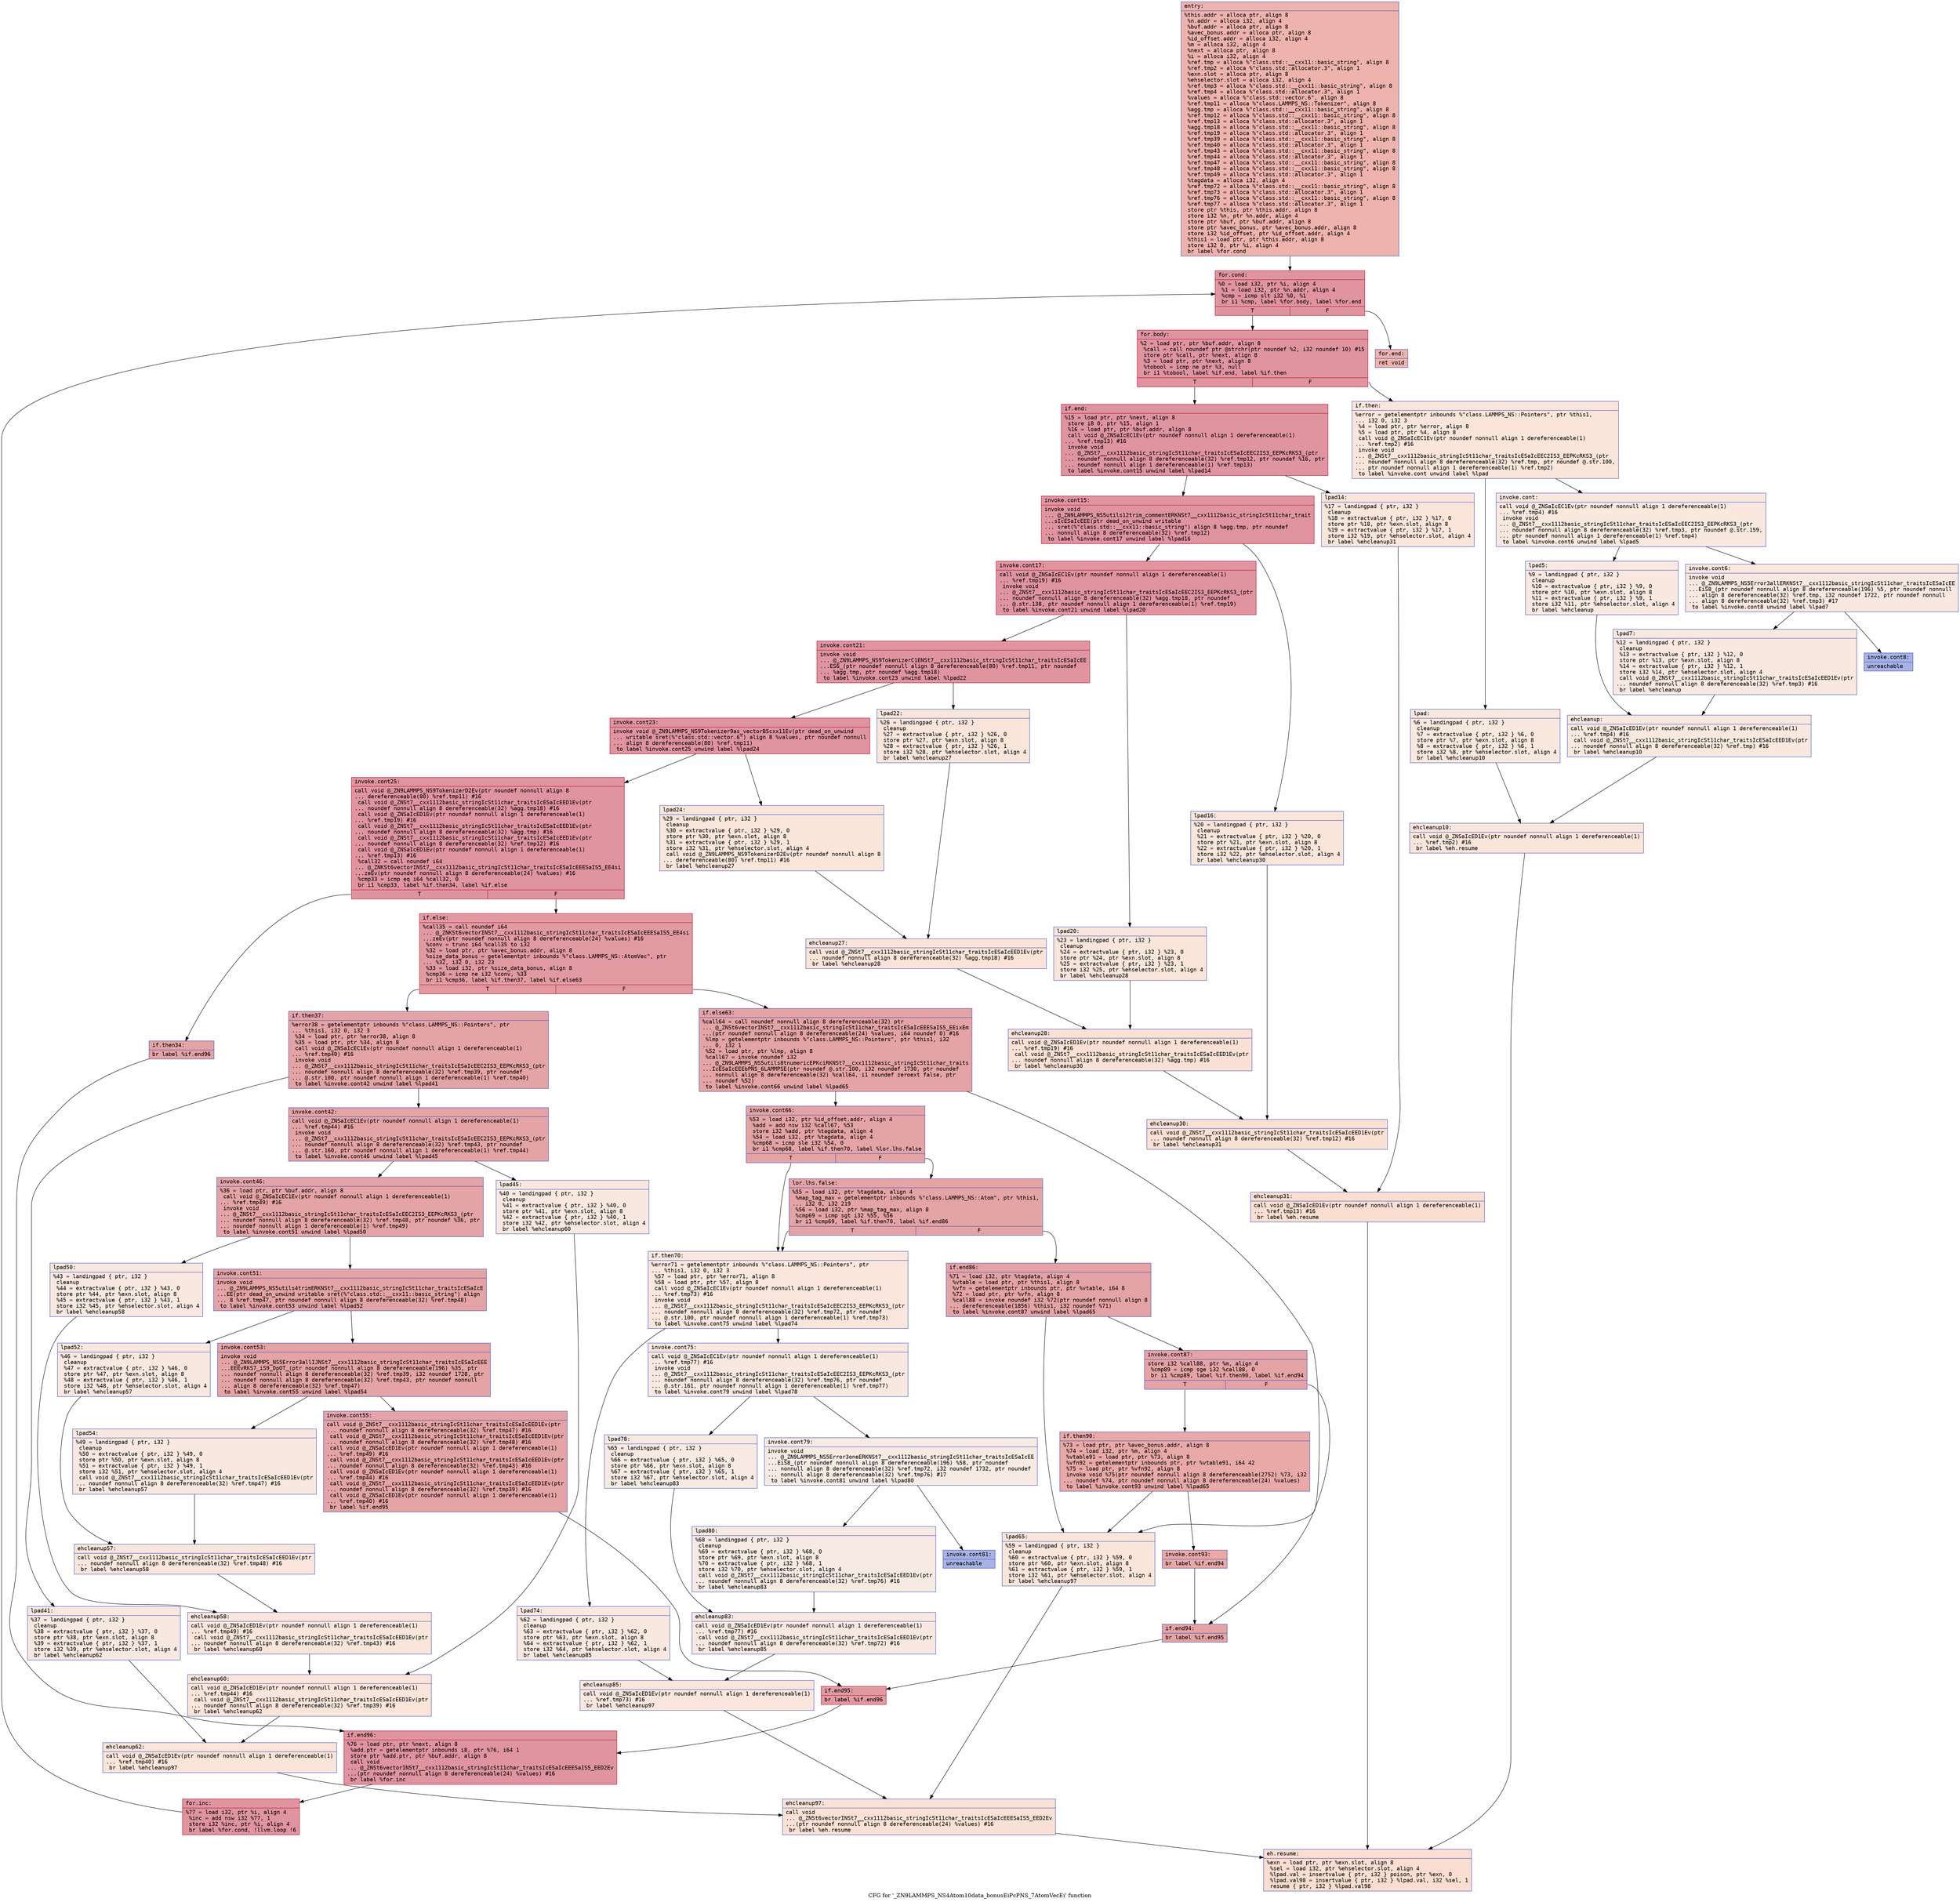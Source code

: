 digraph "CFG for '_ZN9LAMMPS_NS4Atom10data_bonusEiPcPNS_7AtomVecEi' function" {
	label="CFG for '_ZN9LAMMPS_NS4Atom10data_bonusEiPcPNS_7AtomVecEi' function";

	Node0x55aea8ff7210 [shape=record,color="#3d50c3ff", style=filled, fillcolor="#d6524470" fontname="Courier",label="{entry:\l|  %this.addr = alloca ptr, align 8\l  %n.addr = alloca i32, align 4\l  %buf.addr = alloca ptr, align 8\l  %avec_bonus.addr = alloca ptr, align 8\l  %id_offset.addr = alloca i32, align 4\l  %m = alloca i32, align 4\l  %next = alloca ptr, align 8\l  %i = alloca i32, align 4\l  %ref.tmp = alloca %\"class.std::__cxx11::basic_string\", align 8\l  %ref.tmp2 = alloca %\"class.std::allocator.3\", align 1\l  %exn.slot = alloca ptr, align 8\l  %ehselector.slot = alloca i32, align 4\l  %ref.tmp3 = alloca %\"class.std::__cxx11::basic_string\", align 8\l  %ref.tmp4 = alloca %\"class.std::allocator.3\", align 1\l  %values = alloca %\"class.std::vector.6\", align 8\l  %ref.tmp11 = alloca %\"class.LAMMPS_NS::Tokenizer\", align 8\l  %agg.tmp = alloca %\"class.std::__cxx11::basic_string\", align 8\l  %ref.tmp12 = alloca %\"class.std::__cxx11::basic_string\", align 8\l  %ref.tmp13 = alloca %\"class.std::allocator.3\", align 1\l  %agg.tmp18 = alloca %\"class.std::__cxx11::basic_string\", align 8\l  %ref.tmp19 = alloca %\"class.std::allocator.3\", align 1\l  %ref.tmp39 = alloca %\"class.std::__cxx11::basic_string\", align 8\l  %ref.tmp40 = alloca %\"class.std::allocator.3\", align 1\l  %ref.tmp43 = alloca %\"class.std::__cxx11::basic_string\", align 8\l  %ref.tmp44 = alloca %\"class.std::allocator.3\", align 1\l  %ref.tmp47 = alloca %\"class.std::__cxx11::basic_string\", align 8\l  %ref.tmp48 = alloca %\"class.std::__cxx11::basic_string\", align 8\l  %ref.tmp49 = alloca %\"class.std::allocator.3\", align 1\l  %tagdata = alloca i32, align 4\l  %ref.tmp72 = alloca %\"class.std::__cxx11::basic_string\", align 8\l  %ref.tmp73 = alloca %\"class.std::allocator.3\", align 1\l  %ref.tmp76 = alloca %\"class.std::__cxx11::basic_string\", align 8\l  %ref.tmp77 = alloca %\"class.std::allocator.3\", align 1\l  store ptr %this, ptr %this.addr, align 8\l  store i32 %n, ptr %n.addr, align 4\l  store ptr %buf, ptr %buf.addr, align 8\l  store ptr %avec_bonus, ptr %avec_bonus.addr, align 8\l  store i32 %id_offset, ptr %id_offset.addr, align 4\l  %this1 = load ptr, ptr %this.addr, align 8\l  store i32 0, ptr %i, align 4\l  br label %for.cond\l}"];
	Node0x55aea8ff7210 -> Node0x55aea8ffa5b0[tooltip="entry -> for.cond\nProbability 100.00%" ];
	Node0x55aea8ffa5b0 [shape=record,color="#b70d28ff", style=filled, fillcolor="#b70d2870" fontname="Courier",label="{for.cond:\l|  %0 = load i32, ptr %i, align 4\l  %1 = load i32, ptr %n.addr, align 4\l  %cmp = icmp slt i32 %0, %1\l  br i1 %cmp, label %for.body, label %for.end\l|{<s0>T|<s1>F}}"];
	Node0x55aea8ffa5b0:s0 -> Node0x55aea8ffa820[tooltip="for.cond -> for.body\nProbability 96.88%" ];
	Node0x55aea8ffa5b0:s1 -> Node0x55aea8ffa8a0[tooltip="for.cond -> for.end\nProbability 3.12%" ];
	Node0x55aea8ffa820 [shape=record,color="#b70d28ff", style=filled, fillcolor="#b70d2870" fontname="Courier",label="{for.body:\l|  %2 = load ptr, ptr %buf.addr, align 8\l  %call = call noundef ptr @strchr(ptr noundef %2, i32 noundef 10) #15\l  store ptr %call, ptr %next, align 8\l  %3 = load ptr, ptr %next, align 8\l  %tobool = icmp ne ptr %3, null\l  br i1 %tobool, label %if.end, label %if.then\l|{<s0>T|<s1>F}}"];
	Node0x55aea8ffa820:s0 -> Node0x55aea8ffad60[tooltip="for.body -> if.end\nProbability 100.00%" ];
	Node0x55aea8ffa820:s1 -> Node0x55aea8ffadd0[tooltip="for.body -> if.then\nProbability 0.00%" ];
	Node0x55aea8ffadd0 [shape=record,color="#3d50c3ff", style=filled, fillcolor="#f4c5ad70" fontname="Courier",label="{if.then:\l|  %error = getelementptr inbounds %\"class.LAMMPS_NS::Pointers\", ptr %this1,\l... i32 0, i32 3\l  %4 = load ptr, ptr %error, align 8\l  %5 = load ptr, ptr %4, align 8\l  call void @_ZNSaIcEC1Ev(ptr noundef nonnull align 1 dereferenceable(1)\l... %ref.tmp2) #16\l  invoke void\l... @_ZNSt7__cxx1112basic_stringIcSt11char_traitsIcESaIcEEC2IS3_EEPKcRKS3_(ptr\l... noundef nonnull align 8 dereferenceable(32) %ref.tmp, ptr noundef @.str.100,\l... ptr noundef nonnull align 1 dereferenceable(1) %ref.tmp2)\l          to label %invoke.cont unwind label %lpad\l}"];
	Node0x55aea8ffadd0 -> Node0x55aea8ff95d0[tooltip="if.then -> invoke.cont\nProbability 50.00%" ];
	Node0x55aea8ffadd0 -> Node0x55aea8ff9620[tooltip="if.then -> lpad\nProbability 50.00%" ];
	Node0x55aea8ff95d0 [shape=record,color="#3d50c3ff", style=filled, fillcolor="#f2cab570" fontname="Courier",label="{invoke.cont:\l|  call void @_ZNSaIcEC1Ev(ptr noundef nonnull align 1 dereferenceable(1)\l... %ref.tmp4) #16\l  invoke void\l... @_ZNSt7__cxx1112basic_stringIcSt11char_traitsIcESaIcEEC2IS3_EEPKcRKS3_(ptr\l... noundef nonnull align 8 dereferenceable(32) %ref.tmp3, ptr noundef @.str.159,\l... ptr noundef nonnull align 1 dereferenceable(1) %ref.tmp4)\l          to label %invoke.cont6 unwind label %lpad5\l}"];
	Node0x55aea8ff95d0 -> Node0x55aea8f7bca0[tooltip="invoke.cont -> invoke.cont6\nProbability 50.00%" ];
	Node0x55aea8ff95d0 -> Node0x55aea8ff9730[tooltip="invoke.cont -> lpad5\nProbability 50.00%" ];
	Node0x55aea8f7bca0 [shape=record,color="#3d50c3ff", style=filled, fillcolor="#f1ccb870" fontname="Courier",label="{invoke.cont6:\l|  invoke void\l... @_ZN9LAMMPS_NS5Error3allERKNSt7__cxx1112basic_stringIcSt11char_traitsIcESaIcEE\l...EiS8_(ptr noundef nonnull align 8 dereferenceable(196) %5, ptr noundef nonnull\l... align 8 dereferenceable(32) %ref.tmp, i32 noundef 1722, ptr noundef nonnull\l... align 8 dereferenceable(32) %ref.tmp3) #17\l          to label %invoke.cont8 unwind label %lpad7\l}"];
	Node0x55aea8f7bca0 -> Node0x55aea8ffcba0[tooltip="invoke.cont6 -> invoke.cont8\nProbability 0.00%" ];
	Node0x55aea8f7bca0 -> Node0x55aea8ffcc20[tooltip="invoke.cont6 -> lpad7\nProbability 100.00%" ];
	Node0x55aea8ffcba0 [shape=record,color="#3d50c3ff", style=filled, fillcolor="#3d50c370" fontname="Courier",label="{invoke.cont8:\l|  unreachable\l}"];
	Node0x55aea8ff9620 [shape=record,color="#3d50c3ff", style=filled, fillcolor="#f2cab570" fontname="Courier",label="{lpad:\l|  %6 = landingpad \{ ptr, i32 \}\l          cleanup\l  %7 = extractvalue \{ ptr, i32 \} %6, 0\l  store ptr %7, ptr %exn.slot, align 8\l  %8 = extractvalue \{ ptr, i32 \} %6, 1\l  store i32 %8, ptr %ehselector.slot, align 4\l  br label %ehcleanup10\l}"];
	Node0x55aea8ff9620 -> Node0x55aea8ffd120[tooltip="lpad -> ehcleanup10\nProbability 100.00%" ];
	Node0x55aea8ff9730 [shape=record,color="#3d50c3ff", style=filled, fillcolor="#f1ccb870" fontname="Courier",label="{lpad5:\l|  %9 = landingpad \{ ptr, i32 \}\l          cleanup\l  %10 = extractvalue \{ ptr, i32 \} %9, 0\l  store ptr %10, ptr %exn.slot, align 8\l  %11 = extractvalue \{ ptr, i32 \} %9, 1\l  store i32 %11, ptr %ehselector.slot, align 4\l  br label %ehcleanup\l}"];
	Node0x55aea8ff9730 -> Node0x55aea8ffd470[tooltip="lpad5 -> ehcleanup\nProbability 100.00%" ];
	Node0x55aea8ffcc20 [shape=record,color="#3d50c3ff", style=filled, fillcolor="#f1ccb870" fontname="Courier",label="{lpad7:\l|  %12 = landingpad \{ ptr, i32 \}\l          cleanup\l  %13 = extractvalue \{ ptr, i32 \} %12, 0\l  store ptr %13, ptr %exn.slot, align 8\l  %14 = extractvalue \{ ptr, i32 \} %12, 1\l  store i32 %14, ptr %ehselector.slot, align 4\l  call void @_ZNSt7__cxx1112basic_stringIcSt11char_traitsIcESaIcEED1Ev(ptr\l... noundef nonnull align 8 dereferenceable(32) %ref.tmp3) #16\l  br label %ehcleanup\l}"];
	Node0x55aea8ffcc20 -> Node0x55aea8ffd470[tooltip="lpad7 -> ehcleanup\nProbability 100.00%" ];
	Node0x55aea8ffd470 [shape=record,color="#3d50c3ff", style=filled, fillcolor="#f2cab570" fontname="Courier",label="{ehcleanup:\l|  call void @_ZNSaIcED1Ev(ptr noundef nonnull align 1 dereferenceable(1)\l... %ref.tmp4) #16\l  call void @_ZNSt7__cxx1112basic_stringIcSt11char_traitsIcESaIcEED1Ev(ptr\l... noundef nonnull align 8 dereferenceable(32) %ref.tmp) #16\l  br label %ehcleanup10\l}"];
	Node0x55aea8ffd470 -> Node0x55aea8ffd120[tooltip="ehcleanup -> ehcleanup10\nProbability 100.00%" ];
	Node0x55aea8ffd120 [shape=record,color="#3d50c3ff", style=filled, fillcolor="#f4c5ad70" fontname="Courier",label="{ehcleanup10:\l|  call void @_ZNSaIcED1Ev(ptr noundef nonnull align 1 dereferenceable(1)\l... %ref.tmp2) #16\l  br label %eh.resume\l}"];
	Node0x55aea8ffd120 -> Node0x55aea8ffdd20[tooltip="ehcleanup10 -> eh.resume\nProbability 100.00%" ];
	Node0x55aea8ffad60 [shape=record,color="#b70d28ff", style=filled, fillcolor="#b70d2870" fontname="Courier",label="{if.end:\l|  %15 = load ptr, ptr %next, align 8\l  store i8 0, ptr %15, align 1\l  %16 = load ptr, ptr %buf.addr, align 8\l  call void @_ZNSaIcEC1Ev(ptr noundef nonnull align 1 dereferenceable(1)\l... %ref.tmp13) #16\l  invoke void\l... @_ZNSt7__cxx1112basic_stringIcSt11char_traitsIcESaIcEEC2IS3_EEPKcRKS3_(ptr\l... noundef nonnull align 8 dereferenceable(32) %ref.tmp12, ptr noundef %16, ptr\l... noundef nonnull align 1 dereferenceable(1) %ref.tmp13)\l          to label %invoke.cont15 unwind label %lpad14\l}"];
	Node0x55aea8ffad60 -> Node0x55aea8ffe0e0[tooltip="if.end -> invoke.cont15\nProbability 100.00%" ];
	Node0x55aea8ffad60 -> Node0x55aea8ffe160[tooltip="if.end -> lpad14\nProbability 0.00%" ];
	Node0x55aea8ffe0e0 [shape=record,color="#b70d28ff", style=filled, fillcolor="#b70d2870" fontname="Courier",label="{invoke.cont15:\l|  invoke void\l... @_ZN9LAMMPS_NS5utils12trim_commentERKNSt7__cxx1112basic_stringIcSt11char_trait\l...sIcESaIcEEE(ptr dead_on_unwind writable\l... sret(%\"class.std::__cxx11::basic_string\") align 8 %agg.tmp, ptr noundef\l... nonnull align 8 dereferenceable(32) %ref.tmp12)\l          to label %invoke.cont17 unwind label %lpad16\l}"];
	Node0x55aea8ffe0e0 -> Node0x55aea8ffe090[tooltip="invoke.cont15 -> invoke.cont17\nProbability 100.00%" ];
	Node0x55aea8ffe0e0 -> Node0x55aea8ffe400[tooltip="invoke.cont15 -> lpad16\nProbability 0.00%" ];
	Node0x55aea8ffe090 [shape=record,color="#b70d28ff", style=filled, fillcolor="#b70d2870" fontname="Courier",label="{invoke.cont17:\l|  call void @_ZNSaIcEC1Ev(ptr noundef nonnull align 1 dereferenceable(1)\l... %ref.tmp19) #16\l  invoke void\l... @_ZNSt7__cxx1112basic_stringIcSt11char_traitsIcESaIcEEC2IS3_EEPKcRKS3_(ptr\l... noundef nonnull align 8 dereferenceable(32) %agg.tmp18, ptr noundef\l... @.str.138, ptr noundef nonnull align 1 dereferenceable(1) %ref.tmp19)\l          to label %invoke.cont21 unwind label %lpad20\l}"];
	Node0x55aea8ffe090 -> Node0x55aea8ffe770[tooltip="invoke.cont17 -> invoke.cont21\nProbability 100.00%" ];
	Node0x55aea8ffe090 -> Node0x55aea8ffe7f0[tooltip="invoke.cont17 -> lpad20\nProbability 0.00%" ];
	Node0x55aea8ffe770 [shape=record,color="#b70d28ff", style=filled, fillcolor="#b70d2870" fontname="Courier",label="{invoke.cont21:\l|  invoke void\l... @_ZN9LAMMPS_NS9TokenizerC1ENSt7__cxx1112basic_stringIcSt11char_traitsIcESaIcEE\l...ES6_(ptr noundef nonnull align 8 dereferenceable(80) %ref.tmp11, ptr noundef\l... %agg.tmp, ptr noundef %agg.tmp18)\l          to label %invoke.cont23 unwind label %lpad22\l}"];
	Node0x55aea8ffe770 -> Node0x55aea8ffe720[tooltip="invoke.cont21 -> invoke.cont23\nProbability 100.00%" ];
	Node0x55aea8ffe770 -> Node0x55aea8ffeae0[tooltip="invoke.cont21 -> lpad22\nProbability 0.00%" ];
	Node0x55aea8ffe720 [shape=record,color="#b70d28ff", style=filled, fillcolor="#b70d2870" fontname="Courier",label="{invoke.cont23:\l|  invoke void @_ZN9LAMMPS_NS9Tokenizer9as_vectorB5cxx11Ev(ptr dead_on_unwind\l... writable sret(%\"class.std::vector.6\") align 8 %values, ptr noundef nonnull\l... align 8 dereferenceable(80) %ref.tmp11)\l          to label %invoke.cont25 unwind label %lpad24\l}"];
	Node0x55aea8ffe720 -> Node0x55aea8ffedb0[tooltip="invoke.cont23 -> invoke.cont25\nProbability 100.00%" ];
	Node0x55aea8ffe720 -> Node0x55aea8ffee00[tooltip="invoke.cont23 -> lpad24\nProbability 0.00%" ];
	Node0x55aea8ffedb0 [shape=record,color="#b70d28ff", style=filled, fillcolor="#b70d2870" fontname="Courier",label="{invoke.cont25:\l|  call void @_ZN9LAMMPS_NS9TokenizerD2Ev(ptr noundef nonnull align 8\l... dereferenceable(80) %ref.tmp11) #16\l  call void @_ZNSt7__cxx1112basic_stringIcSt11char_traitsIcESaIcEED1Ev(ptr\l... noundef nonnull align 8 dereferenceable(32) %agg.tmp18) #16\l  call void @_ZNSaIcED1Ev(ptr noundef nonnull align 1 dereferenceable(1)\l... %ref.tmp19) #16\l  call void @_ZNSt7__cxx1112basic_stringIcSt11char_traitsIcESaIcEED1Ev(ptr\l... noundef nonnull align 8 dereferenceable(32) %agg.tmp) #16\l  call void @_ZNSt7__cxx1112basic_stringIcSt11char_traitsIcESaIcEED1Ev(ptr\l... noundef nonnull align 8 dereferenceable(32) %ref.tmp12) #16\l  call void @_ZNSaIcED1Ev(ptr noundef nonnull align 1 dereferenceable(1)\l... %ref.tmp13) #16\l  %call32 = call noundef i64\l... @_ZNKSt6vectorINSt7__cxx1112basic_stringIcSt11char_traitsIcESaIcEEESaIS5_EE4si\l...zeEv(ptr noundef nonnull align 8 dereferenceable(24) %values) #16\l  %cmp33 = icmp eq i64 %call32, 0\l  br i1 %cmp33, label %if.then34, label %if.else\l|{<s0>T|<s1>F}}"];
	Node0x55aea8ffedb0:s0 -> Node0x55aea8fff860[tooltip="invoke.cont25 -> if.then34\nProbability 37.50%" ];
	Node0x55aea8ffedb0:s1 -> Node0x55aea8fff8b0[tooltip="invoke.cont25 -> if.else\nProbability 62.50%" ];
	Node0x55aea8fff860 [shape=record,color="#3d50c3ff", style=filled, fillcolor="#c32e3170" fontname="Courier",label="{if.then34:\l|  br label %if.end96\l}"];
	Node0x55aea8fff860 -> Node0x55aea8fff9d0[tooltip="if.then34 -> if.end96\nProbability 100.00%" ];
	Node0x55aea8ffe160 [shape=record,color="#3d50c3ff", style=filled, fillcolor="#f4c5ad70" fontname="Courier",label="{lpad14:\l|  %17 = landingpad \{ ptr, i32 \}\l          cleanup\l  %18 = extractvalue \{ ptr, i32 \} %17, 0\l  store ptr %18, ptr %exn.slot, align 8\l  %19 = extractvalue \{ ptr, i32 \} %17, 1\l  store i32 %19, ptr %ehselector.slot, align 4\l  br label %ehcleanup31\l}"];
	Node0x55aea8ffe160 -> Node0x55aea8fffcd0[tooltip="lpad14 -> ehcleanup31\nProbability 100.00%" ];
	Node0x55aea8ffe400 [shape=record,color="#3d50c3ff", style=filled, fillcolor="#f4c5ad70" fontname="Courier",label="{lpad16:\l|  %20 = landingpad \{ ptr, i32 \}\l          cleanup\l  %21 = extractvalue \{ ptr, i32 \} %20, 0\l  store ptr %21, ptr %exn.slot, align 8\l  %22 = extractvalue \{ ptr, i32 \} %20, 1\l  store i32 %22, ptr %ehselector.slot, align 4\l  br label %ehcleanup30\l}"];
	Node0x55aea8ffe400 -> Node0x55aea9000030[tooltip="lpad16 -> ehcleanup30\nProbability 100.00%" ];
	Node0x55aea8ffe7f0 [shape=record,color="#3d50c3ff", style=filled, fillcolor="#f4c5ad70" fontname="Courier",label="{lpad20:\l|  %23 = landingpad \{ ptr, i32 \}\l          cleanup\l  %24 = extractvalue \{ ptr, i32 \} %23, 0\l  store ptr %24, ptr %exn.slot, align 8\l  %25 = extractvalue \{ ptr, i32 \} %23, 1\l  store i32 %25, ptr %ehselector.slot, align 4\l  br label %ehcleanup28\l}"];
	Node0x55aea8ffe7f0 -> Node0x55aea9000400[tooltip="lpad20 -> ehcleanup28\nProbability 100.00%" ];
	Node0x55aea8ffeae0 [shape=record,color="#3d50c3ff", style=filled, fillcolor="#f4c5ad70" fontname="Courier",label="{lpad22:\l|  %26 = landingpad \{ ptr, i32 \}\l          cleanup\l  %27 = extractvalue \{ ptr, i32 \} %26, 0\l  store ptr %27, ptr %exn.slot, align 8\l  %28 = extractvalue \{ ptr, i32 \} %26, 1\l  store i32 %28, ptr %ehselector.slot, align 4\l  br label %ehcleanup27\l}"];
	Node0x55aea8ffeae0 -> Node0x55aea90007d0[tooltip="lpad22 -> ehcleanup27\nProbability 100.00%" ];
	Node0x55aea8ffee00 [shape=record,color="#3d50c3ff", style=filled, fillcolor="#f4c5ad70" fontname="Courier",label="{lpad24:\l|  %29 = landingpad \{ ptr, i32 \}\l          cleanup\l  %30 = extractvalue \{ ptr, i32 \} %29, 0\l  store ptr %30, ptr %exn.slot, align 8\l  %31 = extractvalue \{ ptr, i32 \} %29, 1\l  store i32 %31, ptr %ehselector.slot, align 4\l  call void @_ZN9LAMMPS_NS9TokenizerD2Ev(ptr noundef nonnull align 8\l... dereferenceable(80) %ref.tmp11) #16\l  br label %ehcleanup27\l}"];
	Node0x55aea8ffee00 -> Node0x55aea90007d0[tooltip="lpad24 -> ehcleanup27\nProbability 100.00%" ];
	Node0x55aea90007d0 [shape=record,color="#3d50c3ff", style=filled, fillcolor="#f6bfa670" fontname="Courier",label="{ehcleanup27:\l|  call void @_ZNSt7__cxx1112basic_stringIcSt11char_traitsIcESaIcEED1Ev(ptr\l... noundef nonnull align 8 dereferenceable(32) %agg.tmp18) #16\l  br label %ehcleanup28\l}"];
	Node0x55aea90007d0 -> Node0x55aea9000400[tooltip="ehcleanup27 -> ehcleanup28\nProbability 100.00%" ];
	Node0x55aea9000400 [shape=record,color="#3d50c3ff", style=filled, fillcolor="#f7bca170" fontname="Courier",label="{ehcleanup28:\l|  call void @_ZNSaIcED1Ev(ptr noundef nonnull align 1 dereferenceable(1)\l... %ref.tmp19) #16\l  call void @_ZNSt7__cxx1112basic_stringIcSt11char_traitsIcESaIcEED1Ev(ptr\l... noundef nonnull align 8 dereferenceable(32) %agg.tmp) #16\l  br label %ehcleanup30\l}"];
	Node0x55aea9000400 -> Node0x55aea9000030[tooltip="ehcleanup28 -> ehcleanup30\nProbability 100.00%" ];
	Node0x55aea9000030 [shape=record,color="#3d50c3ff", style=filled, fillcolor="#f7b99e70" fontname="Courier",label="{ehcleanup30:\l|  call void @_ZNSt7__cxx1112basic_stringIcSt11char_traitsIcESaIcEED1Ev(ptr\l... noundef nonnull align 8 dereferenceable(32) %ref.tmp12) #16\l  br label %ehcleanup31\l}"];
	Node0x55aea9000030 -> Node0x55aea8fffcd0[tooltip="ehcleanup30 -> ehcleanup31\nProbability 100.00%" ];
	Node0x55aea8fffcd0 [shape=record,color="#3d50c3ff", style=filled, fillcolor="#f7b59970" fontname="Courier",label="{ehcleanup31:\l|  call void @_ZNSaIcED1Ev(ptr noundef nonnull align 1 dereferenceable(1)\l... %ref.tmp13) #16\l  br label %eh.resume\l}"];
	Node0x55aea8fffcd0 -> Node0x55aea8ffdd20[tooltip="ehcleanup31 -> eh.resume\nProbability 100.00%" ];
	Node0x55aea8fff8b0 [shape=record,color="#b70d28ff", style=filled, fillcolor="#bb1b2c70" fontname="Courier",label="{if.else:\l|  %call35 = call noundef i64\l... @_ZNKSt6vectorINSt7__cxx1112basic_stringIcSt11char_traitsIcESaIcEEESaIS5_EE4si\l...zeEv(ptr noundef nonnull align 8 dereferenceable(24) %values) #16\l  %conv = trunc i64 %call35 to i32\l  %32 = load ptr, ptr %avec_bonus.addr, align 8\l  %size_data_bonus = getelementptr inbounds %\"class.LAMMPS_NS::AtomVec\", ptr\l... %32, i32 0, i32 23\l  %33 = load i32, ptr %size_data_bonus, align 8\l  %cmp36 = icmp ne i32 %conv, %33\l  br i1 %cmp36, label %if.then37, label %if.else63\l|{<s0>T|<s1>F}}"];
	Node0x55aea8fff8b0:s0 -> Node0x55aea9001890[tooltip="if.else -> if.then37\nProbability 50.00%" ];
	Node0x55aea8fff8b0:s1 -> Node0x55aea90018e0[tooltip="if.else -> if.else63\nProbability 50.00%" ];
	Node0x55aea9001890 [shape=record,color="#3d50c3ff", style=filled, fillcolor="#c32e3170" fontname="Courier",label="{if.then37:\l|  %error38 = getelementptr inbounds %\"class.LAMMPS_NS::Pointers\", ptr\l... %this1, i32 0, i32 3\l  %34 = load ptr, ptr %error38, align 8\l  %35 = load ptr, ptr %34, align 8\l  call void @_ZNSaIcEC1Ev(ptr noundef nonnull align 1 dereferenceable(1)\l... %ref.tmp40) #16\l  invoke void\l... @_ZNSt7__cxx1112basic_stringIcSt11char_traitsIcESaIcEEC2IS3_EEPKcRKS3_(ptr\l... noundef nonnull align 8 dereferenceable(32) %ref.tmp39, ptr noundef\l... @.str.100, ptr noundef nonnull align 1 dereferenceable(1) %ref.tmp40)\l          to label %invoke.cont42 unwind label %lpad41\l}"];
	Node0x55aea9001890 -> Node0x55aea9001d70[tooltip="if.then37 -> invoke.cont42\nProbability 100.00%" ];
	Node0x55aea9001890 -> Node0x55aea9001df0[tooltip="if.then37 -> lpad41\nProbability 0.00%" ];
	Node0x55aea9001d70 [shape=record,color="#3d50c3ff", style=filled, fillcolor="#c32e3170" fontname="Courier",label="{invoke.cont42:\l|  call void @_ZNSaIcEC1Ev(ptr noundef nonnull align 1 dereferenceable(1)\l... %ref.tmp44) #16\l  invoke void\l... @_ZNSt7__cxx1112basic_stringIcSt11char_traitsIcESaIcEEC2IS3_EEPKcRKS3_(ptr\l... noundef nonnull align 8 dereferenceable(32) %ref.tmp43, ptr noundef\l... @.str.160, ptr noundef nonnull align 1 dereferenceable(1) %ref.tmp44)\l          to label %invoke.cont46 unwind label %lpad45\l}"];
	Node0x55aea9001d70 -> Node0x55aea9002110[tooltip="invoke.cont42 -> invoke.cont46\nProbability 100.00%" ];
	Node0x55aea9001d70 -> Node0x55aea9002160[tooltip="invoke.cont42 -> lpad45\nProbability 0.00%" ];
	Node0x55aea9002110 [shape=record,color="#3d50c3ff", style=filled, fillcolor="#c32e3170" fontname="Courier",label="{invoke.cont46:\l|  %36 = load ptr, ptr %buf.addr, align 8\l  call void @_ZNSaIcEC1Ev(ptr noundef nonnull align 1 dereferenceable(1)\l... %ref.tmp49) #16\l  invoke void\l... @_ZNSt7__cxx1112basic_stringIcSt11char_traitsIcESaIcEEC2IS3_EEPKcRKS3_(ptr\l... noundef nonnull align 8 dereferenceable(32) %ref.tmp48, ptr noundef %36, ptr\l... noundef nonnull align 1 dereferenceable(1) %ref.tmp49)\l          to label %invoke.cont51 unwind label %lpad50\l}"];
	Node0x55aea9002110 -> Node0x55aea9002500[tooltip="invoke.cont46 -> invoke.cont51\nProbability 100.00%" ];
	Node0x55aea9002110 -> Node0x55aea9002550[tooltip="invoke.cont46 -> lpad50\nProbability 0.00%" ];
	Node0x55aea9002500 [shape=record,color="#3d50c3ff", style=filled, fillcolor="#c32e3170" fontname="Courier",label="{invoke.cont51:\l|  invoke void\l... @_ZN9LAMMPS_NS5utils4trimERKNSt7__cxx1112basic_stringIcSt11char_traitsIcESaIcE\l...EE(ptr dead_on_unwind writable sret(%\"class.std::__cxx11::basic_string\") align\l... 8 %ref.tmp47, ptr noundef nonnull align 8 dereferenceable(32) %ref.tmp48)\l          to label %invoke.cont53 unwind label %lpad52\l}"];
	Node0x55aea9002500 -> Node0x55aea90024b0[tooltip="invoke.cont51 -> invoke.cont53\nProbability 100.00%" ];
	Node0x55aea9002500 -> Node0x55aea90027e0[tooltip="invoke.cont51 -> lpad52\nProbability 0.00%" ];
	Node0x55aea90024b0 [shape=record,color="#3d50c3ff", style=filled, fillcolor="#c32e3170" fontname="Courier",label="{invoke.cont53:\l|  invoke void\l... @_ZN9LAMMPS_NS5Error3allIJNSt7__cxx1112basic_stringIcSt11char_traitsIcESaIcEEE\l...EEEvRKS7_iS9_DpOT_(ptr noundef nonnull align 8 dereferenceable(196) %35, ptr\l... noundef nonnull align 8 dereferenceable(32) %ref.tmp39, i32 noundef 1728, ptr\l... noundef nonnull align 8 dereferenceable(32) %ref.tmp43, ptr noundef nonnull\l... align 8 dereferenceable(32) %ref.tmp47)\l          to label %invoke.cont55 unwind label %lpad54\l}"];
	Node0x55aea90024b0 -> Node0x55aea9002b00[tooltip="invoke.cont53 -> invoke.cont55\nProbability 100.00%" ];
	Node0x55aea90024b0 -> Node0x55aea9002b80[tooltip="invoke.cont53 -> lpad54\nProbability 0.00%" ];
	Node0x55aea9002b00 [shape=record,color="#3d50c3ff", style=filled, fillcolor="#c32e3170" fontname="Courier",label="{invoke.cont55:\l|  call void @_ZNSt7__cxx1112basic_stringIcSt11char_traitsIcESaIcEED1Ev(ptr\l... noundef nonnull align 8 dereferenceable(32) %ref.tmp47) #16\l  call void @_ZNSt7__cxx1112basic_stringIcSt11char_traitsIcESaIcEED1Ev(ptr\l... noundef nonnull align 8 dereferenceable(32) %ref.tmp48) #16\l  call void @_ZNSaIcED1Ev(ptr noundef nonnull align 1 dereferenceable(1)\l... %ref.tmp49) #16\l  call void @_ZNSt7__cxx1112basic_stringIcSt11char_traitsIcESaIcEED1Ev(ptr\l... noundef nonnull align 8 dereferenceable(32) %ref.tmp43) #16\l  call void @_ZNSaIcED1Ev(ptr noundef nonnull align 1 dereferenceable(1)\l... %ref.tmp44) #16\l  call void @_ZNSt7__cxx1112basic_stringIcSt11char_traitsIcESaIcEED1Ev(ptr\l... noundef nonnull align 8 dereferenceable(32) %ref.tmp39) #16\l  call void @_ZNSaIcED1Ev(ptr noundef nonnull align 1 dereferenceable(1)\l... %ref.tmp40) #16\l  br label %if.end95\l}"];
	Node0x55aea9002b00 -> Node0x55aea9003590[tooltip="invoke.cont55 -> if.end95\nProbability 100.00%" ];
	Node0x55aea9001df0 [shape=record,color="#3d50c3ff", style=filled, fillcolor="#f1ccb870" fontname="Courier",label="{lpad41:\l|  %37 = landingpad \{ ptr, i32 \}\l          cleanup\l  %38 = extractvalue \{ ptr, i32 \} %37, 0\l  store ptr %38, ptr %exn.slot, align 8\l  %39 = extractvalue \{ ptr, i32 \} %37, 1\l  store i32 %39, ptr %ehselector.slot, align 4\l  br label %ehcleanup62\l}"];
	Node0x55aea9001df0 -> Node0x55aea9003870[tooltip="lpad41 -> ehcleanup62\nProbability 100.00%" ];
	Node0x55aea9002160 [shape=record,color="#3d50c3ff", style=filled, fillcolor="#f1ccb870" fontname="Courier",label="{lpad45:\l|  %40 = landingpad \{ ptr, i32 \}\l          cleanup\l  %41 = extractvalue \{ ptr, i32 \} %40, 0\l  store ptr %41, ptr %exn.slot, align 8\l  %42 = extractvalue \{ ptr, i32 \} %40, 1\l  store i32 %42, ptr %ehselector.slot, align 4\l  br label %ehcleanup60\l}"];
	Node0x55aea9002160 -> Node0x55aea9003b70[tooltip="lpad45 -> ehcleanup60\nProbability 100.00%" ];
	Node0x55aea9002550 [shape=record,color="#3d50c3ff", style=filled, fillcolor="#f1ccb870" fontname="Courier",label="{lpad50:\l|  %43 = landingpad \{ ptr, i32 \}\l          cleanup\l  %44 = extractvalue \{ ptr, i32 \} %43, 0\l  store ptr %44, ptr %exn.slot, align 8\l  %45 = extractvalue \{ ptr, i32 \} %43, 1\l  store i32 %45, ptr %ehselector.slot, align 4\l  br label %ehcleanup58\l}"];
	Node0x55aea9002550 -> Node0x55aea8ffc560[tooltip="lpad50 -> ehcleanup58\nProbability 100.00%" ];
	Node0x55aea90027e0 [shape=record,color="#3d50c3ff", style=filled, fillcolor="#f1ccb870" fontname="Courier",label="{lpad52:\l|  %46 = landingpad \{ ptr, i32 \}\l          cleanup\l  %47 = extractvalue \{ ptr, i32 \} %46, 0\l  store ptr %47, ptr %exn.slot, align 8\l  %48 = extractvalue \{ ptr, i32 \} %46, 1\l  store i32 %48, ptr %ehselector.slot, align 4\l  br label %ehcleanup57\l}"];
	Node0x55aea90027e0 -> Node0x55aea9005120[tooltip="lpad52 -> ehcleanup57\nProbability 100.00%" ];
	Node0x55aea9002b80 [shape=record,color="#3d50c3ff", style=filled, fillcolor="#f1ccb870" fontname="Courier",label="{lpad54:\l|  %49 = landingpad \{ ptr, i32 \}\l          cleanup\l  %50 = extractvalue \{ ptr, i32 \} %49, 0\l  store ptr %50, ptr %exn.slot, align 8\l  %51 = extractvalue \{ ptr, i32 \} %49, 1\l  store i32 %51, ptr %ehselector.slot, align 4\l  call void @_ZNSt7__cxx1112basic_stringIcSt11char_traitsIcESaIcEED1Ev(ptr\l... noundef nonnull align 8 dereferenceable(32) %ref.tmp47) #16\l  br label %ehcleanup57\l}"];
	Node0x55aea9002b80 -> Node0x55aea9005120[tooltip="lpad54 -> ehcleanup57\nProbability 100.00%" ];
	Node0x55aea9005120 [shape=record,color="#3d50c3ff", style=filled, fillcolor="#f3c7b170" fontname="Courier",label="{ehcleanup57:\l|  call void @_ZNSt7__cxx1112basic_stringIcSt11char_traitsIcESaIcEED1Ev(ptr\l... noundef nonnull align 8 dereferenceable(32) %ref.tmp48) #16\l  br label %ehcleanup58\l}"];
	Node0x55aea9005120 -> Node0x55aea8ffc560[tooltip="ehcleanup57 -> ehcleanup58\nProbability 100.00%" ];
	Node0x55aea8ffc560 [shape=record,color="#3d50c3ff", style=filled, fillcolor="#f4c5ad70" fontname="Courier",label="{ehcleanup58:\l|  call void @_ZNSaIcED1Ev(ptr noundef nonnull align 1 dereferenceable(1)\l... %ref.tmp49) #16\l  call void @_ZNSt7__cxx1112basic_stringIcSt11char_traitsIcESaIcEED1Ev(ptr\l... noundef nonnull align 8 dereferenceable(32) %ref.tmp43) #16\l  br label %ehcleanup60\l}"];
	Node0x55aea8ffc560 -> Node0x55aea9003b70[tooltip="ehcleanup58 -> ehcleanup60\nProbability 100.00%" ];
	Node0x55aea9003b70 [shape=record,color="#3d50c3ff", style=filled, fillcolor="#f5c1a970" fontname="Courier",label="{ehcleanup60:\l|  call void @_ZNSaIcED1Ev(ptr noundef nonnull align 1 dereferenceable(1)\l... %ref.tmp44) #16\l  call void @_ZNSt7__cxx1112basic_stringIcSt11char_traitsIcESaIcEED1Ev(ptr\l... noundef nonnull align 8 dereferenceable(32) %ref.tmp39) #16\l  br label %ehcleanup62\l}"];
	Node0x55aea9003b70 -> Node0x55aea9003870[tooltip="ehcleanup60 -> ehcleanup62\nProbability 100.00%" ];
	Node0x55aea9003870 [shape=record,color="#3d50c3ff", style=filled, fillcolor="#f5c1a970" fontname="Courier",label="{ehcleanup62:\l|  call void @_ZNSaIcED1Ev(ptr noundef nonnull align 1 dereferenceable(1)\l... %ref.tmp40) #16\l  br label %ehcleanup97\l}"];
	Node0x55aea9003870 -> Node0x55aea9005e40[tooltip="ehcleanup62 -> ehcleanup97\nProbability 100.00%" ];
	Node0x55aea90018e0 [shape=record,color="#3d50c3ff", style=filled, fillcolor="#c32e3170" fontname="Courier",label="{if.else63:\l|  %call64 = call noundef nonnull align 8 dereferenceable(32) ptr\l... @_ZNSt6vectorINSt7__cxx1112basic_stringIcSt11char_traitsIcESaIcEEESaIS5_EEixEm\l...(ptr noundef nonnull align 8 dereferenceable(24) %values, i64 noundef 0) #16\l  %lmp = getelementptr inbounds %\"class.LAMMPS_NS::Pointers\", ptr %this1, i32\l... 0, i32 1\l  %52 = load ptr, ptr %lmp, align 8\l  %call67 = invoke noundef i32\l... @_ZN9LAMMPS_NS5utils8tnumericEPKciRKNSt7__cxx1112basic_stringIcSt11char_traits\l...IcESaIcEEEbPNS_6LAMMPSE(ptr noundef @.str.100, i32 noundef 1730, ptr noundef\l... nonnull align 8 dereferenceable(32) %call64, i1 noundef zeroext false, ptr\l... noundef %52)\l          to label %invoke.cont66 unwind label %lpad65\l}"];
	Node0x55aea90018e0 -> Node0x55aea8cf08b0[tooltip="if.else63 -> invoke.cont66\nProbability 100.00%" ];
	Node0x55aea90018e0 -> Node0x55aea8cf0930[tooltip="if.else63 -> lpad65\nProbability 0.00%" ];
	Node0x55aea8cf08b0 [shape=record,color="#3d50c3ff", style=filled, fillcolor="#c32e3170" fontname="Courier",label="{invoke.cont66:\l|  %53 = load i32, ptr %id_offset.addr, align 4\l  %add = add nsw i32 %call67, %53\l  store i32 %add, ptr %tagdata, align 4\l  %54 = load i32, ptr %tagdata, align 4\l  %cmp68 = icmp sle i32 %54, 0\l  br i1 %cmp68, label %if.then70, label %lor.lhs.false\l|{<s0>T|<s1>F}}"];
	Node0x55aea8cf08b0:s0 -> Node0x55aea8cf0f10[tooltip="invoke.cont66 -> if.then70\nProbability 0.00%" ];
	Node0x55aea8cf08b0:s1 -> Node0x55aea8cf0f60[tooltip="invoke.cont66 -> lor.lhs.false\nProbability 100.00%" ];
	Node0x55aea8cf0f60 [shape=record,color="#3d50c3ff", style=filled, fillcolor="#c32e3170" fontname="Courier",label="{lor.lhs.false:\l|  %55 = load i32, ptr %tagdata, align 4\l  %map_tag_max = getelementptr inbounds %\"class.LAMMPS_NS::Atom\", ptr %this1,\l... i32 0, i32 219\l  %56 = load i32, ptr %map_tag_max, align 8\l  %cmp69 = icmp sgt i32 %55, %56\l  br i1 %cmp69, label %if.then70, label %if.end86\l|{<s0>T|<s1>F}}"];
	Node0x55aea8cf0f60:s0 -> Node0x55aea8cf0f10[tooltip="lor.lhs.false -> if.then70\nProbability 0.00%" ];
	Node0x55aea8cf0f60:s1 -> Node0x55aea8cf1330[tooltip="lor.lhs.false -> if.end86\nProbability 100.00%" ];
	Node0x55aea8cf0f10 [shape=record,color="#3d50c3ff", style=filled, fillcolor="#f3c7b170" fontname="Courier",label="{if.then70:\l|  %error71 = getelementptr inbounds %\"class.LAMMPS_NS::Pointers\", ptr\l... %this1, i32 0, i32 3\l  %57 = load ptr, ptr %error71, align 8\l  %58 = load ptr, ptr %57, align 8\l  call void @_ZNSaIcEC1Ev(ptr noundef nonnull align 1 dereferenceable(1)\l... %ref.tmp73) #16\l  invoke void\l... @_ZNSt7__cxx1112basic_stringIcSt11char_traitsIcESaIcEEC2IS3_EEPKcRKS3_(ptr\l... noundef nonnull align 8 dereferenceable(32) %ref.tmp72, ptr noundef\l... @.str.100, ptr noundef nonnull align 1 dereferenceable(1) %ref.tmp73)\l          to label %invoke.cont75 unwind label %lpad74\l}"];
	Node0x55aea8cf0f10 -> Node0x55aea8cf17c0[tooltip="if.then70 -> invoke.cont75\nProbability 50.00%" ];
	Node0x55aea8cf0f10 -> Node0x55aea8cf1840[tooltip="if.then70 -> lpad74\nProbability 50.00%" ];
	Node0x55aea8cf17c0 [shape=record,color="#3d50c3ff", style=filled, fillcolor="#f1ccb870" fontname="Courier",label="{invoke.cont75:\l|  call void @_ZNSaIcEC1Ev(ptr noundef nonnull align 1 dereferenceable(1)\l... %ref.tmp77) #16\l  invoke void\l... @_ZNSt7__cxx1112basic_stringIcSt11char_traitsIcESaIcEEC2IS3_EEPKcRKS3_(ptr\l... noundef nonnull align 8 dereferenceable(32) %ref.tmp76, ptr noundef\l... @.str.161, ptr noundef nonnull align 1 dereferenceable(1) %ref.tmp77)\l          to label %invoke.cont79 unwind label %lpad78\l}"];
	Node0x55aea8cf17c0 -> Node0x55aea8cf1b60[tooltip="invoke.cont75 -> invoke.cont79\nProbability 50.00%" ];
	Node0x55aea8cf17c0 -> Node0x55aea8cf1bb0[tooltip="invoke.cont75 -> lpad78\nProbability 50.00%" ];
	Node0x55aea8cf1b60 [shape=record,color="#3d50c3ff", style=filled, fillcolor="#eed0c070" fontname="Courier",label="{invoke.cont79:\l|  invoke void\l... @_ZN9LAMMPS_NS5Error3oneERKNSt7__cxx1112basic_stringIcSt11char_traitsIcESaIcEE\l...EiS8_(ptr noundef nonnull align 8 dereferenceable(196) %58, ptr noundef\l... nonnull align 8 dereferenceable(32) %ref.tmp72, i32 noundef 1732, ptr noundef\l... nonnull align 8 dereferenceable(32) %ref.tmp76) #17\l          to label %invoke.cont81 unwind label %lpad80\l}"];
	Node0x55aea8cf1b60 -> Node0x55aea8cf1b10[tooltip="invoke.cont79 -> invoke.cont81\nProbability 0.00%" ];
	Node0x55aea8cf1b60 -> Node0x55aea8cf1ed0[tooltip="invoke.cont79 -> lpad80\nProbability 100.00%" ];
	Node0x55aea8cf1b10 [shape=record,color="#3d50c3ff", style=filled, fillcolor="#3d50c370" fontname="Courier",label="{invoke.cont81:\l|  unreachable\l}"];
	Node0x55aea8cf0930 [shape=record,color="#3d50c3ff", style=filled, fillcolor="#f4c5ad70" fontname="Courier",label="{lpad65:\l|  %59 = landingpad \{ ptr, i32 \}\l          cleanup\l  %60 = extractvalue \{ ptr, i32 \} %59, 0\l  store ptr %60, ptr %exn.slot, align 8\l  %61 = extractvalue \{ ptr, i32 \} %59, 1\l  store i32 %61, ptr %ehselector.slot, align 4\l  br label %ehcleanup97\l}"];
	Node0x55aea8cf0930 -> Node0x55aea9005e40[tooltip="lpad65 -> ehcleanup97\nProbability 100.00%" ];
	Node0x55aea8cf1840 [shape=record,color="#3d50c3ff", style=filled, fillcolor="#f1ccb870" fontname="Courier",label="{lpad74:\l|  %62 = landingpad \{ ptr, i32 \}\l          cleanup\l  %63 = extractvalue \{ ptr, i32 \} %62, 0\l  store ptr %63, ptr %exn.slot, align 8\l  %64 = extractvalue \{ ptr, i32 \} %62, 1\l  store i32 %64, ptr %ehselector.slot, align 4\l  br label %ehcleanup85\l}"];
	Node0x55aea8cf1840 -> Node0x55aea8cf26f0[tooltip="lpad74 -> ehcleanup85\nProbability 100.00%" ];
	Node0x55aea8cf1bb0 [shape=record,color="#3d50c3ff", style=filled, fillcolor="#eed0c070" fontname="Courier",label="{lpad78:\l|  %65 = landingpad \{ ptr, i32 \}\l          cleanup\l  %66 = extractvalue \{ ptr, i32 \} %65, 0\l  store ptr %66, ptr %exn.slot, align 8\l  %67 = extractvalue \{ ptr, i32 \} %65, 1\l  store i32 %67, ptr %ehselector.slot, align 4\l  br label %ehcleanup83\l}"];
	Node0x55aea8cf1bb0 -> Node0x55aea8cf29f0[tooltip="lpad78 -> ehcleanup83\nProbability 100.00%" ];
	Node0x55aea8cf1ed0 [shape=record,color="#3d50c3ff", style=filled, fillcolor="#eed0c070" fontname="Courier",label="{lpad80:\l|  %68 = landingpad \{ ptr, i32 \}\l          cleanup\l  %69 = extractvalue \{ ptr, i32 \} %68, 0\l  store ptr %69, ptr %exn.slot, align 8\l  %70 = extractvalue \{ ptr, i32 \} %68, 1\l  store i32 %70, ptr %ehselector.slot, align 4\l  call void @_ZNSt7__cxx1112basic_stringIcSt11char_traitsIcESaIcEED1Ev(ptr\l... noundef nonnull align 8 dereferenceable(32) %ref.tmp76) #16\l  br label %ehcleanup83\l}"];
	Node0x55aea8cf1ed0 -> Node0x55aea8cf29f0[tooltip="lpad80 -> ehcleanup83\nProbability 100.00%" ];
	Node0x55aea8cf29f0 [shape=record,color="#3d50c3ff", style=filled, fillcolor="#f1ccb870" fontname="Courier",label="{ehcleanup83:\l|  call void @_ZNSaIcED1Ev(ptr noundef nonnull align 1 dereferenceable(1)\l... %ref.tmp77) #16\l  call void @_ZNSt7__cxx1112basic_stringIcSt11char_traitsIcESaIcEED1Ev(ptr\l... noundef nonnull align 8 dereferenceable(32) %ref.tmp72) #16\l  br label %ehcleanup85\l}"];
	Node0x55aea8cf29f0 -> Node0x55aea8cf26f0[tooltip="ehcleanup83 -> ehcleanup85\nProbability 100.00%" ];
	Node0x55aea8cf26f0 [shape=record,color="#3d50c3ff", style=filled, fillcolor="#f3c7b170" fontname="Courier",label="{ehcleanup85:\l|  call void @_ZNSaIcED1Ev(ptr noundef nonnull align 1 dereferenceable(1)\l... %ref.tmp73) #16\l  br label %ehcleanup97\l}"];
	Node0x55aea8cf26f0 -> Node0x55aea9005e40[tooltip="ehcleanup85 -> ehcleanup97\nProbability 100.00%" ];
	Node0x55aea8cf1330 [shape=record,color="#3d50c3ff", style=filled, fillcolor="#c32e3170" fontname="Courier",label="{if.end86:\l|  %71 = load i32, ptr %tagdata, align 4\l  %vtable = load ptr, ptr %this1, align 8\l  %vfn = getelementptr inbounds ptr, ptr %vtable, i64 8\l  %72 = load ptr, ptr %vfn, align 8\l  %call88 = invoke noundef i32 %72(ptr noundef nonnull align 8\l... dereferenceable(1856) %this1, i32 noundef %71)\l          to label %invoke.cont87 unwind label %lpad65\l}"];
	Node0x55aea8cf1330 -> Node0x55aea8cf3550[tooltip="if.end86 -> invoke.cont87\nProbability 100.00%" ];
	Node0x55aea8cf1330 -> Node0x55aea8cf0930[tooltip="if.end86 -> lpad65\nProbability 0.00%" ];
	Node0x55aea8cf3550 [shape=record,color="#3d50c3ff", style=filled, fillcolor="#c32e3170" fontname="Courier",label="{invoke.cont87:\l|  store i32 %call88, ptr %m, align 4\l  %cmp89 = icmp sge i32 %call88, 0\l  br i1 %cmp89, label %if.then90, label %if.end94\l|{<s0>T|<s1>F}}"];
	Node0x55aea8cf3550:s0 -> Node0x55aea900c210[tooltip="invoke.cont87 -> if.then90\nProbability 50.00%" ];
	Node0x55aea8cf3550:s1 -> Node0x55aea900c260[tooltip="invoke.cont87 -> if.end94\nProbability 50.00%" ];
	Node0x55aea900c210 [shape=record,color="#3d50c3ff", style=filled, fillcolor="#ca3b3770" fontname="Courier",label="{if.then90:\l|  %73 = load ptr, ptr %avec_bonus.addr, align 8\l  %74 = load i32, ptr %m, align 4\l  %vtable91 = load ptr, ptr %73, align 8\l  %vfn92 = getelementptr inbounds ptr, ptr %vtable91, i64 42\l  %75 = load ptr, ptr %vfn92, align 8\l  invoke void %75(ptr noundef nonnull align 8 dereferenceable(2752) %73, i32\l... noundef %74, ptr noundef nonnull align 8 dereferenceable(24) %values)\l          to label %invoke.cont93 unwind label %lpad65\l}"];
	Node0x55aea900c210 -> Node0x55aea900c6b0[tooltip="if.then90 -> invoke.cont93\nProbability 100.00%" ];
	Node0x55aea900c210 -> Node0x55aea8cf0930[tooltip="if.then90 -> lpad65\nProbability 0.00%" ];
	Node0x55aea900c6b0 [shape=record,color="#3d50c3ff", style=filled, fillcolor="#ca3b3770" fontname="Courier",label="{invoke.cont93:\l|  br label %if.end94\l}"];
	Node0x55aea900c6b0 -> Node0x55aea900c260[tooltip="invoke.cont93 -> if.end94\nProbability 100.00%" ];
	Node0x55aea900c260 [shape=record,color="#3d50c3ff", style=filled, fillcolor="#c32e3170" fontname="Courier",label="{if.end94:\l|  br label %if.end95\l}"];
	Node0x55aea900c260 -> Node0x55aea9003590[tooltip="if.end94 -> if.end95\nProbability 100.00%" ];
	Node0x55aea9003590 [shape=record,color="#b70d28ff", style=filled, fillcolor="#bb1b2c70" fontname="Courier",label="{if.end95:\l|  br label %if.end96\l}"];
	Node0x55aea9003590 -> Node0x55aea8fff9d0[tooltip="if.end95 -> if.end96\nProbability 100.00%" ];
	Node0x55aea8fff9d0 [shape=record,color="#b70d28ff", style=filled, fillcolor="#b70d2870" fontname="Courier",label="{if.end96:\l|  %76 = load ptr, ptr %next, align 8\l  %add.ptr = getelementptr inbounds i8, ptr %76, i64 1\l  store ptr %add.ptr, ptr %buf.addr, align 8\l  call void\l... @_ZNSt6vectorINSt7__cxx1112basic_stringIcSt11char_traitsIcESaIcEEESaIS5_EED2Ev\l...(ptr noundef nonnull align 8 dereferenceable(24) %values) #16\l  br label %for.inc\l}"];
	Node0x55aea8fff9d0 -> Node0x55aea900cd30[tooltip="if.end96 -> for.inc\nProbability 100.00%" ];
	Node0x55aea900cd30 [shape=record,color="#b70d28ff", style=filled, fillcolor="#b70d2870" fontname="Courier",label="{for.inc:\l|  %77 = load i32, ptr %i, align 4\l  %inc = add nsw i32 %77, 1\l  store i32 %inc, ptr %i, align 4\l  br label %for.cond, !llvm.loop !6\l}"];
	Node0x55aea900cd30 -> Node0x55aea8ffa5b0[tooltip="for.inc -> for.cond\nProbability 100.00%" ];
	Node0x55aea9005e40 [shape=record,color="#3d50c3ff", style=filled, fillcolor="#f7bca170" fontname="Courier",label="{ehcleanup97:\l|  call void\l... @_ZNSt6vectorINSt7__cxx1112basic_stringIcSt11char_traitsIcESaIcEEESaIS5_EED2Ev\l...(ptr noundef nonnull align 8 dereferenceable(24) %values) #16\l  br label %eh.resume\l}"];
	Node0x55aea9005e40 -> Node0x55aea8ffdd20[tooltip="ehcleanup97 -> eh.resume\nProbability 100.00%" ];
	Node0x55aea8ffa8a0 [shape=record,color="#3d50c3ff", style=filled, fillcolor="#d6524470" fontname="Courier",label="{for.end:\l|  ret void\l}"];
	Node0x55aea8ffdd20 [shape=record,color="#3d50c3ff", style=filled, fillcolor="#f7b39670" fontname="Courier",label="{eh.resume:\l|  %exn = load ptr, ptr %exn.slot, align 8\l  %sel = load i32, ptr %ehselector.slot, align 4\l  %lpad.val = insertvalue \{ ptr, i32 \} poison, ptr %exn, 0\l  %lpad.val98 = insertvalue \{ ptr, i32 \} %lpad.val, i32 %sel, 1\l  resume \{ ptr, i32 \} %lpad.val98\l}"];
}
